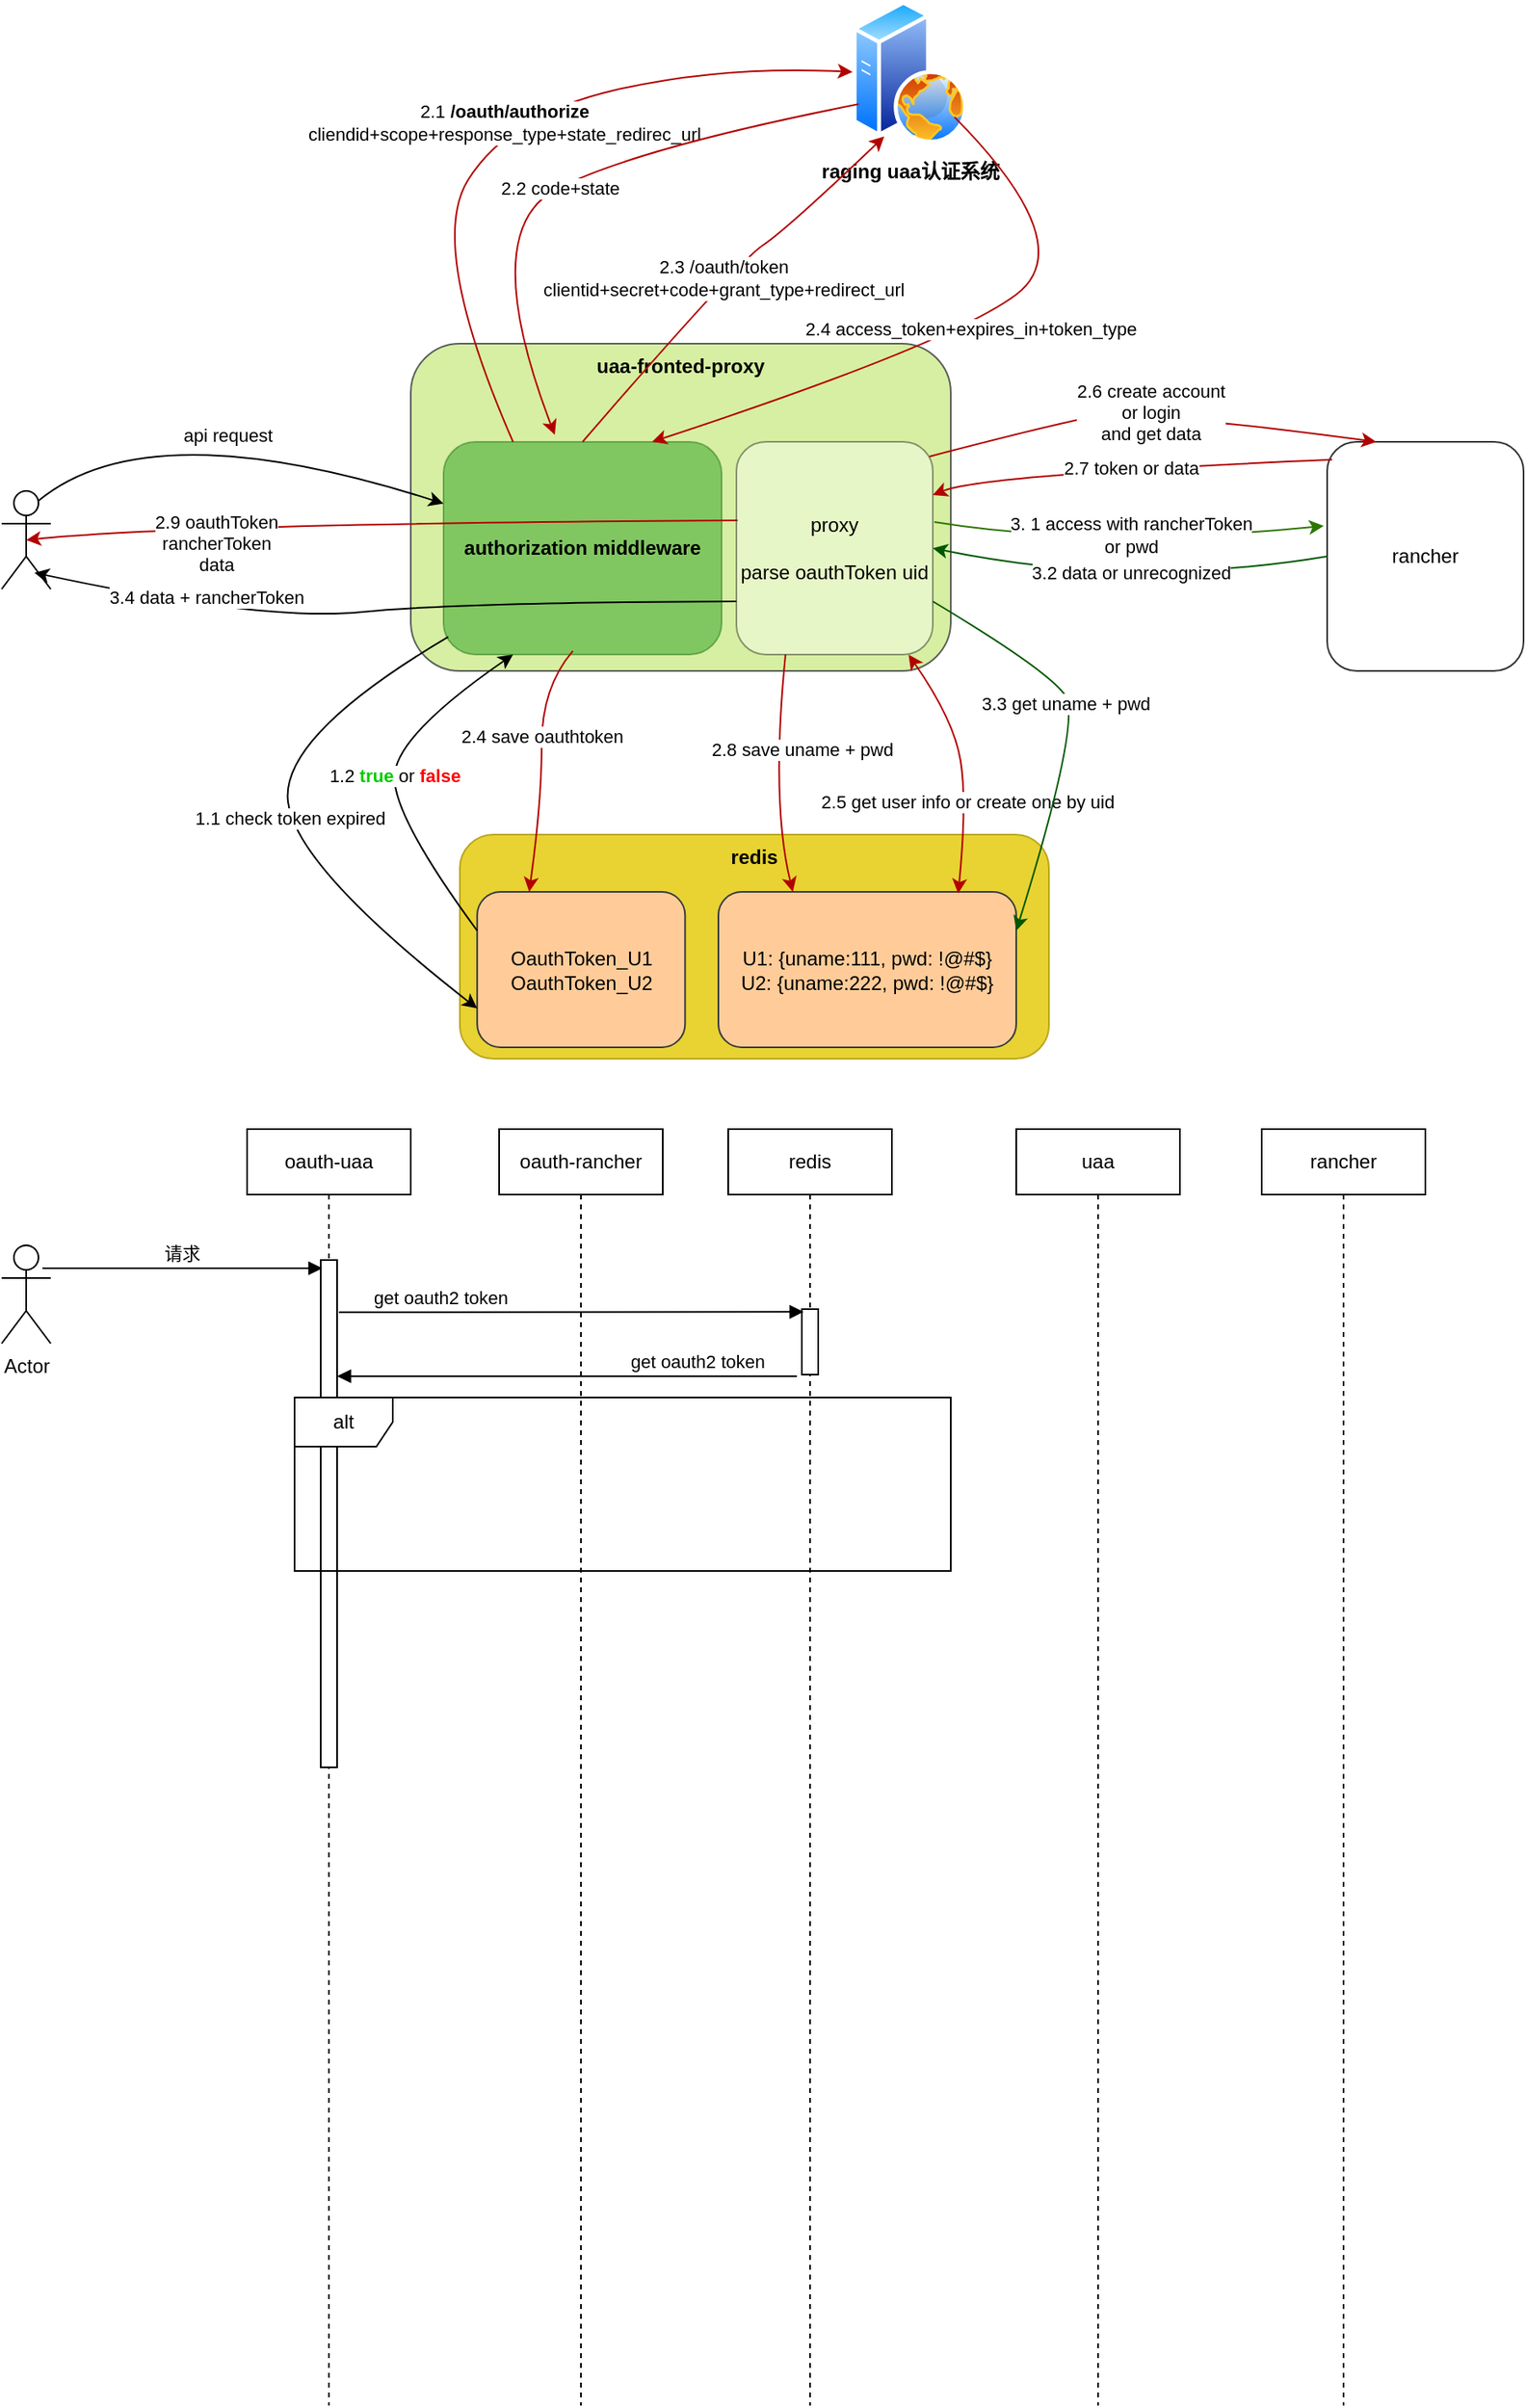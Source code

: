 <mxfile version="12.1.0" type="github" pages="1"><diagram id="wU1A7ZqZoi6GiLLCmWU0" name="Page-1"><mxGraphModel dx="854" dy="450" grid="1" gridSize="10" guides="1" tooltips="1" connect="1" arrows="1" fold="1" page="1" pageScale="1" pageWidth="1169" pageHeight="827" math="0" shadow="0"><root><mxCell id="0"/><mxCell id="1" parent="0"/><mxCell id="jtTCTWdZy7aRetB8OSgc-1" value="" style="group" parent="1" vertex="1" connectable="0"><mxGeometry x="320" y="510" width="360" height="137" as="geometry"/></mxCell><mxCell id="0OA5MnC2VpykpQYva78K-1" value="redis" style="rounded=1;whiteSpace=wrap;html=1;verticalAlign=top;fontStyle=1;fillColor=#e3c800;strokeColor=#B09500;fontColor=#000000;opacity=80;" parent="jtTCTWdZy7aRetB8OSgc-1" vertex="1"><mxGeometry width="360" height="137" as="geometry"/></mxCell><mxCell id="0OA5MnC2VpykpQYva78K-2" value="OauthToken_U1&lt;br&gt;OauthToken_U2&lt;br&gt;" style="rounded=1;whiteSpace=wrap;html=1;fillColor=#ffcc99;strokeColor=#36393d;" parent="jtTCTWdZy7aRetB8OSgc-1" vertex="1"><mxGeometry x="10.588" y="35" width="127.059" height="95" as="geometry"/></mxCell><mxCell id="0OA5MnC2VpykpQYva78K-3" value="U1: {uname:111, pwd: !@#$}&lt;br&gt;U2: {uname:222, pwd: !@#$}" style="rounded=1;whiteSpace=wrap;html=1;fillColor=#ffcc99;strokeColor=#36393d;" parent="jtTCTWdZy7aRetB8OSgc-1" vertex="1"><mxGeometry x="158" y="35" width="182" height="95" as="geometry"/></mxCell><mxCell id="jtTCTWdZy7aRetB8OSgc-2" value="&lt;b&gt;uaa-fronted-proxy&lt;/b&gt;" style="rounded=1;whiteSpace=wrap;html=1;opacity=80;verticalAlign=top;fillColor=#cdeb8b;strokeColor=#36393d;" parent="1" vertex="1"><mxGeometry x="290" y="210" width="330" height="200" as="geometry"/></mxCell><mxCell id="jtTCTWdZy7aRetB8OSgc-3" value="rancher" style="rounded=1;whiteSpace=wrap;html=1;fontColor=#000000;opacity=80;" parent="1" vertex="1"><mxGeometry x="850" y="270" width="120" height="140" as="geometry"/></mxCell><mxCell id="jtTCTWdZy7aRetB8OSgc-5" value="&lt;b&gt;raging uaa认证系统&lt;/b&gt;" style="aspect=fixed;perimeter=ellipsePerimeter;html=1;align=center;shadow=0;dashed=0;spacingTop=3;image;image=img/lib/active_directory/web_server.svg;" parent="1" vertex="1"><mxGeometry x="560" width="70" height="88" as="geometry"/></mxCell><mxCell id="jtTCTWdZy7aRetB8OSgc-6" value="" style="shape=umlActor;verticalLabelPosition=bottom;labelBackgroundColor=#ffffff;verticalAlign=top;html=1;outlineConnect=0;" parent="1" vertex="1"><mxGeometry x="40" y="300" width="30" height="60" as="geometry"/></mxCell><mxCell id="jtTCTWdZy7aRetB8OSgc-7" value="&lt;b&gt;authorization middleware&lt;/b&gt;" style="rounded=1;whiteSpace=wrap;html=1;opacity=40;fillColor=#008a00;strokeColor=#005700;fontColor=#000000;verticalAlign=middle;" parent="1" vertex="1"><mxGeometry x="310" y="270" width="170" height="130" as="geometry"/></mxCell><mxCell id="jtTCTWdZy7aRetB8OSgc-10" value="2.1 &lt;b&gt;/oauth/authorize&lt;/b&gt;&lt;br&gt;cliendid+scope+response_type+state_redirec_url" style="curved=1;endArrow=classic;html=1;fontColor=#000000;entryX=0;entryY=0.5;entryDx=0;entryDy=0;exitX=0.25;exitY=0;exitDx=0;exitDy=0;fillColor=#e51400;strokeColor=#B20000;" parent="1" source="jtTCTWdZy7aRetB8OSgc-7" target="jtTCTWdZy7aRetB8OSgc-5" edge="1"><mxGeometry width="50" height="50" relative="1" as="geometry"><mxPoint x="380" y="190" as="sourcePoint"/><mxPoint x="430" y="140" as="targetPoint"/><Array as="points"><mxPoint x="300" y="150"/><mxPoint x="350" y="70"/><mxPoint x="480" y="40"/></Array></mxGeometry></mxCell><mxCell id="jtTCTWdZy7aRetB8OSgc-11" value="2.2 code+state" style="curved=1;endArrow=classic;html=1;fontColor=#000000;entryX=0.4;entryY=-0.033;entryDx=0;entryDy=0;entryPerimeter=0;exitX=0;exitY=0.75;exitDx=0;exitDy=0;fillColor=#e51400;strokeColor=#B20000;" parent="1" source="jtTCTWdZy7aRetB8OSgc-5" target="jtTCTWdZy7aRetB8OSgc-7" edge="1"><mxGeometry width="50" height="50" relative="1" as="geometry"><mxPoint x="455" y="178" as="sourcePoint"/><mxPoint x="505" y="128" as="targetPoint"/><Array as="points"><mxPoint x="430" y="90"/><mxPoint x="330" y="140"/></Array></mxGeometry></mxCell><mxCell id="jtTCTWdZy7aRetB8OSgc-12" value="2.3 /oauth/token&lt;br&gt;clientid+secret+code+grant_type+redirect_url" style="curved=1;endArrow=classic;html=1;fontColor=#000000;exitX=0.5;exitY=0;exitDx=0;exitDy=0;entryX=0.25;entryY=1;entryDx=0;entryDy=0;fillColor=#e51400;strokeColor=#B20000;" parent="1" source="jtTCTWdZy7aRetB8OSgc-7" target="jtTCTWdZy7aRetB8OSgc-5" edge="1"><mxGeometry width="50" height="50" relative="1" as="geometry"><mxPoint x="490" y="210" as="sourcePoint"/><mxPoint x="540" y="160" as="targetPoint"/><Array as="points"><mxPoint x="490" y="160"/><mxPoint x="520" y="140"/></Array></mxGeometry></mxCell><mxCell id="jtTCTWdZy7aRetB8OSgc-13" value="2.4 access_token+expires_in+token_type" style="curved=1;endArrow=classic;html=1;fontColor=#000000;entryX=0.75;entryY=0;entryDx=0;entryDy=0;fillColor=#e51400;strokeColor=#B20000;" parent="1" source="jtTCTWdZy7aRetB8OSgc-5" target="jtTCTWdZy7aRetB8OSgc-7" edge="1"><mxGeometry x="-0.031" width="50" height="50" relative="1" as="geometry"><mxPoint x="650" y="250" as="sourcePoint"/><mxPoint x="700" y="200" as="targetPoint"/><Array as="points"><mxPoint x="700" y="150"/><mxPoint x="620" y="210"/></Array><mxPoint as="offset"/></mxGeometry></mxCell><mxCell id="jtTCTWdZy7aRetB8OSgc-14" value="1.1 check token expired" style="curved=1;endArrow=classic;html=1;fontColor=#000000;entryX=0;entryY=0.75;entryDx=0;entryDy=0;exitX=0.017;exitY=0.917;exitDx=0;exitDy=0;exitPerimeter=0;" parent="1" source="jtTCTWdZy7aRetB8OSgc-7" target="0OA5MnC2VpykpQYva78K-2" edge="1"><mxGeometry width="50" height="50" relative="1" as="geometry"><mxPoint x="310" y="477.5" as="sourcePoint"/><mxPoint x="360" y="427.5" as="targetPoint"/><Array as="points"><mxPoint x="210" y="450"/><mxPoint x="220" y="530"/></Array></mxGeometry></mxCell><mxCell id="jtTCTWdZy7aRetB8OSgc-15" value="1.2&lt;b style=&quot;color: rgb(0 , 204 , 0)&quot;&gt; true&lt;/b&gt; or &lt;b&gt;&lt;font color=&quot;#ff0000&quot;&gt;false&lt;/font&gt;&lt;/b&gt;" style="curved=1;endArrow=classic;html=1;fontColor=#000000;entryX=0.25;entryY=1;entryDx=0;entryDy=0;exitX=0;exitY=0.25;exitDx=0;exitDy=0;" parent="1" source="0OA5MnC2VpykpQYva78K-2" target="jtTCTWdZy7aRetB8OSgc-7" edge="1"><mxGeometry width="50" height="50" relative="1" as="geometry"><mxPoint x="410" y="430" as="sourcePoint"/><mxPoint x="460" y="380" as="targetPoint"/><Array as="points"><mxPoint x="280" y="500"/><mxPoint x="280" y="450"/></Array></mxGeometry></mxCell><mxCell id="jtTCTWdZy7aRetB8OSgc-18" value="2.5 get user info or create one by uid" style="curved=1;endArrow=classic;html=1;fontColor=#000000;entryX=0.805;entryY=0.011;entryDx=0;entryDy=0;entryPerimeter=0;fillColor=#e51400;strokeColor=#B20000;startArrow=classic;startFill=1;" parent="1" source="jtTCTWdZy7aRetB8OSgc-27" target="0OA5MnC2VpykpQYva78K-3" edge="1"><mxGeometry x="0.274" width="50" height="50" relative="1" as="geometry"><mxPoint x="490" y="380" as="sourcePoint"/><mxPoint x="540" y="330" as="targetPoint"/><Array as="points"><mxPoint x="622" y="440"/><mxPoint x="630" y="490"/></Array><mxPoint as="offset"/></mxGeometry></mxCell><mxCell id="jtTCTWdZy7aRetB8OSgc-19" value="2.6 create account&lt;br&gt;or login&lt;br&gt;and get data" style="curved=1;endArrow=classic;html=1;fontColor=#000000;entryX=0.25;entryY=0;entryDx=0;entryDy=0;fillColor=#e51400;strokeColor=#B20000;exitX=0.983;exitY=0.069;exitDx=0;exitDy=0;exitPerimeter=0;" parent="1" source="jtTCTWdZy7aRetB8OSgc-27" target="jtTCTWdZy7aRetB8OSgc-3" edge="1"><mxGeometry width="50" height="50" relative="1" as="geometry"><mxPoint x="610" y="280" as="sourcePoint"/><mxPoint x="609" y="265" as="targetPoint"/><Array as="points"><mxPoint x="680" y="260"/><mxPoint x="730" y="250"/></Array></mxGeometry></mxCell><mxCell id="jtTCTWdZy7aRetB8OSgc-21" value="2.8 save uname + pwd" style="curved=1;endArrow=classic;html=1;fontColor=#000000;entryX=0.25;entryY=0;entryDx=0;entryDy=0;exitX=0.25;exitY=1;exitDx=0;exitDy=0;fillColor=#e51400;strokeColor=#B20000;" parent="1" source="jtTCTWdZy7aRetB8OSgc-27" target="0OA5MnC2VpykpQYva78K-3" edge="1"><mxGeometry x="-0.165" y="23" width="50" height="50" relative="1" as="geometry"><mxPoint x="390" y="395" as="sourcePoint"/><mxPoint x="440" y="345" as="targetPoint"/><Array as="points"><mxPoint x="510" y="490"/></Array><mxPoint x="-7" y="-5" as="offset"/></mxGeometry></mxCell><mxCell id="jtTCTWdZy7aRetB8OSgc-22" value="2.4 save oauthtoken" style="curved=1;endArrow=classic;html=1;fontColor=#000000;entryX=0.25;entryY=0;entryDx=0;entryDy=0;exitX=0.465;exitY=0.983;exitDx=0;exitDy=0;exitPerimeter=0;fillColor=#e51400;strokeColor=#B20000;" parent="1" source="jtTCTWdZy7aRetB8OSgc-7" target="0OA5MnC2VpykpQYva78K-2" edge="1"><mxGeometry x="-0.236" width="50" height="50" relative="1" as="geometry"><mxPoint x="405" y="340" as="sourcePoint"/><mxPoint x="584" y="455" as="targetPoint"/><Array as="points"><mxPoint x="370" y="420"/><mxPoint x="370" y="490"/></Array><mxPoint as="offset"/></mxGeometry></mxCell><mxCell id="jtTCTWdZy7aRetB8OSgc-23" value="api request" style="curved=1;endArrow=classic;html=1;fontColor=#000000;exitX=0.75;exitY=0.1;exitDx=0;exitDy=0;exitPerimeter=0;" parent="1" source="jtTCTWdZy7aRetB8OSgc-6" target="jtTCTWdZy7aRetB8OSgc-7" edge="1"><mxGeometry width="50" height="50" relative="1" as="geometry"><mxPoint x="150" y="295" as="sourcePoint"/><mxPoint x="200" y="245" as="targetPoint"/><Array as="points"><mxPoint x="130" y="250"/></Array></mxGeometry></mxCell><mxCell id="jtTCTWdZy7aRetB8OSgc-24" value="2.9 oauthToken&lt;br&gt;rancherToken&lt;br&gt;data" style="curved=1;endArrow=classic;html=1;fontColor=#000000;entryX=0.5;entryY=0.5;entryDx=0;entryDy=0;entryPerimeter=0;fillColor=#e51400;strokeColor=#B20000;exitX=0.008;exitY=0.369;exitDx=0;exitDy=0;exitPerimeter=0;" parent="1" source="jtTCTWdZy7aRetB8OSgc-27" target="jtTCTWdZy7aRetB8OSgc-6" edge="1"><mxGeometry x="0.632" y="41" width="50" height="50" relative="1" as="geometry"><mxPoint x="150" y="370" as="sourcePoint"/><mxPoint x="200" y="320" as="targetPoint"/><Array as="points"><mxPoint x="150" y="320"/></Array><mxPoint x="32" y="-30" as="offset"/></mxGeometry></mxCell><mxCell id="jtTCTWdZy7aRetB8OSgc-25" value="3. 1 access with rancherToken&lt;br&gt;or pwd" style="curved=1;endArrow=classic;html=1;fontColor=#000000;exitX=1.008;exitY=0.377;exitDx=0;exitDy=0;exitPerimeter=0;entryX=-0.017;entryY=0.367;entryDx=0;entryDy=0;entryPerimeter=0;fillColor=#60a917;strokeColor=#2D7600;" parent="1" source="jtTCTWdZy7aRetB8OSgc-27" target="jtTCTWdZy7aRetB8OSgc-3" edge="1"><mxGeometry x="0.018" y="6" width="50" height="50" relative="1" as="geometry"><mxPoint x="549" y="385" as="sourcePoint"/><mxPoint x="599" y="335" as="targetPoint"/><Array as="points"><mxPoint x="710" y="335"/></Array><mxPoint as="offset"/></mxGeometry></mxCell><mxCell id="jtTCTWdZy7aRetB8OSgc-26" value="3.2 data or unrecognized" style="curved=1;endArrow=classic;html=1;fontColor=#000000;entryX=1;entryY=0.5;entryDx=0;entryDy=0;exitX=0;exitY=0.5;exitDx=0;exitDy=0;fillColor=#008a00;strokeColor=#005700;" parent="1" source="jtTCTWdZy7aRetB8OSgc-3" target="jtTCTWdZy7aRetB8OSgc-27" edge="1"><mxGeometry x="-0.021" y="-10" width="50" height="50" relative="1" as="geometry"><mxPoint x="564" y="400" as="sourcePoint"/><mxPoint x="614" y="350" as="targetPoint"/><Array as="points"><mxPoint x="730" y="360"/></Array><mxPoint as="offset"/></mxGeometry></mxCell><mxCell id="jtTCTWdZy7aRetB8OSgc-27" value="proxy&lt;br&gt;&lt;br&gt;parse oauthToken uid" style="rounded=1;whiteSpace=wrap;html=1;fontColor=#000000;opacity=40;" parent="1" vertex="1"><mxGeometry x="489" y="270" width="120" height="130" as="geometry"/></mxCell><mxCell id="jtTCTWdZy7aRetB8OSgc-28" value="2.7 token or data" style="curved=1;endArrow=classic;html=1;fontColor=#000000;entryX=1;entryY=0.25;entryDx=0;entryDy=0;exitX=0.025;exitY=0.078;exitDx=0;exitDy=0;fillColor=#e51400;strokeColor=#B20000;exitPerimeter=0;" parent="1" source="jtTCTWdZy7aRetB8OSgc-3" target="jtTCTWdZy7aRetB8OSgc-27" edge="1"><mxGeometry width="50" height="50" relative="1" as="geometry"><mxPoint x="853" y="327.02" as="sourcePoint"/><mxPoint x="480" y="302.5" as="targetPoint"/><Array as="points"><mxPoint x="640" y="290"/></Array></mxGeometry></mxCell><mxCell id="jtTCTWdZy7aRetB8OSgc-30" value="3.3 get uname + pwd" style="curved=1;endArrow=classic;html=1;fontColor=#000000;exitX=1;exitY=0.75;exitDx=0;exitDy=0;entryX=1;entryY=0.25;entryDx=0;entryDy=0;fillColor=#008a00;strokeColor=#005700;" parent="1" source="jtTCTWdZy7aRetB8OSgc-27" target="0OA5MnC2VpykpQYva78K-3" edge="1"><mxGeometry x="-0.172" y="-3" width="50" height="50" relative="1" as="geometry"><mxPoint x="704.5" y="438" as="sourcePoint"/><mxPoint x="754.5" y="388" as="targetPoint"/><Array as="points"><mxPoint x="680" y="410"/><mxPoint x="700" y="440"/></Array><mxPoint as="offset"/></mxGeometry></mxCell><mxCell id="jtTCTWdZy7aRetB8OSgc-31" value="3.4 data + rancherToken" style="curved=1;endArrow=classic;html=1;fontColor=#000000;exitX=0;exitY=0.75;exitDx=0;exitDy=0;entryX=0.667;entryY=0.833;entryDx=0;entryDy=0;entryPerimeter=0;" parent="1" source="jtTCTWdZy7aRetB8OSgc-27" target="jtTCTWdZy7aRetB8OSgc-6" edge="1"><mxGeometry x="0.512" y="-7" width="50" height="50" relative="1" as="geometry"><mxPoint x="720" y="425" as="sourcePoint"/><mxPoint x="80" y="360" as="targetPoint"/><Array as="points"><mxPoint x="320" y="368"/><mxPoint x="200" y="380"/></Array><mxPoint as="offset"/></mxGeometry></mxCell><mxCell id="tp5Oo423T33D8fjhxRkr-1" value="oauth-uaa" style="shape=umlLifeline;perimeter=lifelinePerimeter;whiteSpace=wrap;html=1;container=1;collapsible=0;recursiveResize=0;outlineConnect=0;" vertex="1" parent="1"><mxGeometry x="190" y="690" width="100" height="780" as="geometry"/></mxCell><mxCell id="tp5Oo423T33D8fjhxRkr-11" value="" style="html=1;points=[];perimeter=orthogonalPerimeter;" vertex="1" parent="tp5Oo423T33D8fjhxRkr-1"><mxGeometry x="45" y="80" width="10" height="310" as="geometry"/></mxCell><mxCell id="tp5Oo423T33D8fjhxRkr-5" value="oauth-rancher" style="shape=umlLifeline;perimeter=lifelinePerimeter;whiteSpace=wrap;html=1;container=1;collapsible=0;recursiveResize=0;outlineConnect=0;" vertex="1" parent="1"><mxGeometry x="344" y="690" width="100" height="780" as="geometry"/></mxCell><mxCell id="tp5Oo423T33D8fjhxRkr-6" value="redis" style="shape=umlLifeline;perimeter=lifelinePerimeter;whiteSpace=wrap;html=1;container=1;collapsible=0;recursiveResize=0;outlineConnect=0;" vertex="1" parent="1"><mxGeometry x="484" y="690" width="100" height="780" as="geometry"/></mxCell><mxCell id="tp5Oo423T33D8fjhxRkr-14" value="" style="html=1;points=[];perimeter=orthogonalPerimeter;" vertex="1" parent="tp5Oo423T33D8fjhxRkr-6"><mxGeometry x="45" y="110" width="10" height="40" as="geometry"/></mxCell><mxCell id="tp5Oo423T33D8fjhxRkr-7" value="uaa" style="shape=umlLifeline;perimeter=lifelinePerimeter;whiteSpace=wrap;html=1;container=1;collapsible=0;recursiveResize=0;outlineConnect=0;" vertex="1" parent="1"><mxGeometry x="660" y="690" width="100" height="780" as="geometry"/></mxCell><mxCell id="tp5Oo423T33D8fjhxRkr-8" value="rancher" style="shape=umlLifeline;perimeter=lifelinePerimeter;whiteSpace=wrap;html=1;container=1;collapsible=0;recursiveResize=0;outlineConnect=0;" vertex="1" parent="1"><mxGeometry x="810" y="690" width="100" height="780" as="geometry"/></mxCell><mxCell id="tp5Oo423T33D8fjhxRkr-9" value="Actor" style="shape=umlActor;verticalLabelPosition=bottom;labelBackgroundColor=#ffffff;verticalAlign=top;html=1;" vertex="1" parent="1"><mxGeometry x="40" y="761" width="30" height="60" as="geometry"/></mxCell><mxCell id="tp5Oo423T33D8fjhxRkr-10" value="get oauth2 token" style="html=1;verticalAlign=bottom;endArrow=block;exitX=1.1;exitY=0.103;exitDx=0;exitDy=0;exitPerimeter=0;entryX=0.1;entryY=0.041;entryDx=0;entryDy=0;entryPerimeter=0;" edge="1" parent="1" source="tp5Oo423T33D8fjhxRkr-11" target="tp5Oo423T33D8fjhxRkr-14"><mxGeometry x="-0.562" width="80" relative="1" as="geometry"><mxPoint x="320" y="770" as="sourcePoint"/><mxPoint x="190" y="1210" as="targetPoint"/><mxPoint as="offset"/></mxGeometry></mxCell><mxCell id="tp5Oo423T33D8fjhxRkr-13" value="请求" style="html=1;verticalAlign=bottom;endArrow=block;exitX=0.833;exitY=0.233;exitDx=0;exitDy=0;exitPerimeter=0;" edge="1" parent="1" source="tp5Oo423T33D8fjhxRkr-9"><mxGeometry width="80" relative="1" as="geometry"><mxPoint x="330" y="780" as="sourcePoint"/><mxPoint x="236" y="775" as="targetPoint"/></mxGeometry></mxCell><mxCell id="tp5Oo423T33D8fjhxRkr-17" value="get oauth2 token" style="html=1;verticalAlign=bottom;endArrow=block;exitX=-0.3;exitY=1.025;exitDx=0;exitDy=0;exitPerimeter=0;" edge="1" parent="1" source="tp5Oo423T33D8fjhxRkr-14"><mxGeometry x="-0.562" width="80" relative="1" as="geometry"><mxPoint x="256" y="811.92" as="sourcePoint"/><mxPoint x="245" y="841" as="targetPoint"/><mxPoint as="offset"/></mxGeometry></mxCell><mxCell id="tp5Oo423T33D8fjhxRkr-15" value="alt" style="shape=umlFrame;whiteSpace=wrap;html=1;" vertex="1" parent="1"><mxGeometry x="219" y="854" width="401" height="106" as="geometry"/></mxCell></root></mxGraphModel></diagram></mxfile>